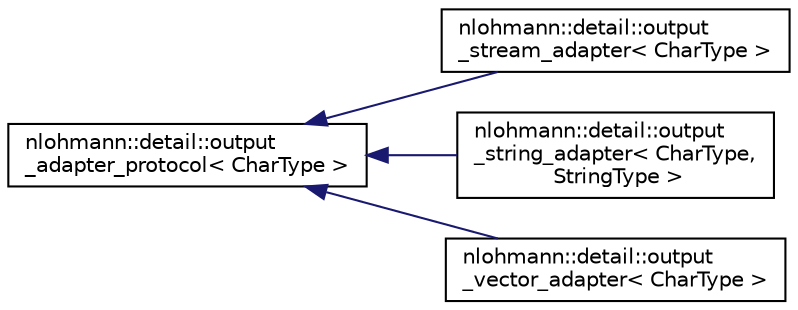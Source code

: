 digraph "Graphical Class Hierarchy"
{
 // LATEX_PDF_SIZE
  edge [fontname="Helvetica",fontsize="10",labelfontname="Helvetica",labelfontsize="10"];
  node [fontname="Helvetica",fontsize="10",shape=record];
  rankdir="LR";
  Node0 [label="nlohmann::detail::output\l_adapter_protocol\< CharType \>",height=0.2,width=0.4,color="black", fillcolor="white", style="filled",URL="$dc/d9b/structnlohmann_1_1detail_1_1output__adapter__protocol.html",tooltip="abstract output adapter interface"];
  Node0 -> Node1 [dir="back",color="midnightblue",fontsize="10",style="solid",fontname="Helvetica"];
  Node1 [label="nlohmann::detail::output\l_stream_adapter\< CharType \>",height=0.2,width=0.4,color="black", fillcolor="white", style="filled",URL="$d8/d94/classnlohmann_1_1detail_1_1output__stream__adapter.html",tooltip="output adapter for output streams"];
  Node0 -> Node2 [dir="back",color="midnightblue",fontsize="10",style="solid",fontname="Helvetica"];
  Node2 [label="nlohmann::detail::output\l_string_adapter\< CharType,\l StringType \>",height=0.2,width=0.4,color="black", fillcolor="white", style="filled",URL="$d2/d39/classnlohmann_1_1detail_1_1output__string__adapter.html",tooltip="output adapter for basic_string"];
  Node0 -> Node3 [dir="back",color="midnightblue",fontsize="10",style="solid",fontname="Helvetica"];
  Node3 [label="nlohmann::detail::output\l_vector_adapter\< CharType \>",height=0.2,width=0.4,color="black", fillcolor="white", style="filled",URL="$d5/d66/classnlohmann_1_1detail_1_1output__vector__adapter.html",tooltip="output adapter for byte vectors"];
}
